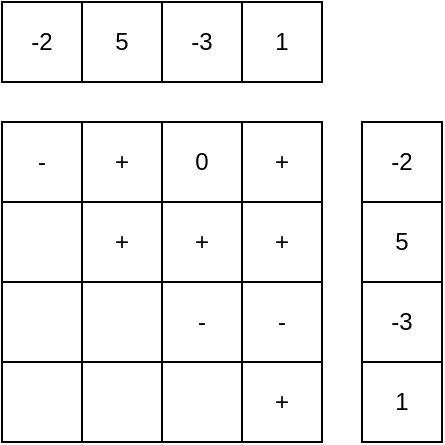 <mxfile version="15.8.7" type="device"><diagram id="1onguDXGb4v8HEVUGqHI" name="페이지-1"><mxGraphModel dx="525" dy="408" grid="1" gridSize="10" guides="1" tooltips="1" connect="1" arrows="1" fold="1" page="1" pageScale="1" pageWidth="10000" pageHeight="10000" math="0" shadow="0"><root><mxCell id="0"/><mxCell id="1" parent="0"/><mxCell id="5rJZbzt8Fv3eBhpzug_c-1" value="-" style="rounded=0;whiteSpace=wrap;html=1;" vertex="1" parent="1"><mxGeometry x="520" y="320" width="40" height="40" as="geometry"/></mxCell><mxCell id="5rJZbzt8Fv3eBhpzug_c-2" value="+" style="rounded=0;whiteSpace=wrap;html=1;" vertex="1" parent="1"><mxGeometry x="560" y="320" width="40" height="40" as="geometry"/></mxCell><mxCell id="5rJZbzt8Fv3eBhpzug_c-3" value="0" style="rounded=0;whiteSpace=wrap;html=1;" vertex="1" parent="1"><mxGeometry x="600" y="320" width="40" height="40" as="geometry"/></mxCell><mxCell id="5rJZbzt8Fv3eBhpzug_c-4" value="+" style="rounded=0;whiteSpace=wrap;html=1;" vertex="1" parent="1"><mxGeometry x="640" y="320" width="40" height="40" as="geometry"/></mxCell><mxCell id="5rJZbzt8Fv3eBhpzug_c-5" value="" style="rounded=0;whiteSpace=wrap;html=1;" vertex="1" parent="1"><mxGeometry x="520" y="360" width="40" height="40" as="geometry"/></mxCell><mxCell id="5rJZbzt8Fv3eBhpzug_c-6" value="+" style="rounded=0;whiteSpace=wrap;html=1;" vertex="1" parent="1"><mxGeometry x="560" y="360" width="40" height="40" as="geometry"/></mxCell><mxCell id="5rJZbzt8Fv3eBhpzug_c-7" value="+" style="rounded=0;whiteSpace=wrap;html=1;" vertex="1" parent="1"><mxGeometry x="600" y="360" width="40" height="40" as="geometry"/></mxCell><mxCell id="5rJZbzt8Fv3eBhpzug_c-8" value="+" style="rounded=0;whiteSpace=wrap;html=1;" vertex="1" parent="1"><mxGeometry x="640" y="360" width="40" height="40" as="geometry"/></mxCell><mxCell id="5rJZbzt8Fv3eBhpzug_c-9" value="" style="rounded=0;whiteSpace=wrap;html=1;" vertex="1" parent="1"><mxGeometry x="520" y="400" width="40" height="40" as="geometry"/></mxCell><mxCell id="5rJZbzt8Fv3eBhpzug_c-10" value="" style="rounded=0;whiteSpace=wrap;html=1;" vertex="1" parent="1"><mxGeometry x="560" y="400" width="40" height="40" as="geometry"/></mxCell><mxCell id="5rJZbzt8Fv3eBhpzug_c-11" value="-" style="rounded=0;whiteSpace=wrap;html=1;" vertex="1" parent="1"><mxGeometry x="600" y="400" width="40" height="40" as="geometry"/></mxCell><mxCell id="5rJZbzt8Fv3eBhpzug_c-12" value="-" style="rounded=0;whiteSpace=wrap;html=1;" vertex="1" parent="1"><mxGeometry x="640" y="400" width="40" height="40" as="geometry"/></mxCell><mxCell id="5rJZbzt8Fv3eBhpzug_c-13" value="" style="rounded=0;whiteSpace=wrap;html=1;" vertex="1" parent="1"><mxGeometry x="520" y="440" width="40" height="40" as="geometry"/></mxCell><mxCell id="5rJZbzt8Fv3eBhpzug_c-14" value="" style="rounded=0;whiteSpace=wrap;html=1;" vertex="1" parent="1"><mxGeometry x="560" y="440" width="40" height="40" as="geometry"/></mxCell><mxCell id="5rJZbzt8Fv3eBhpzug_c-15" value="" style="rounded=0;whiteSpace=wrap;html=1;" vertex="1" parent="1"><mxGeometry x="600" y="440" width="40" height="40" as="geometry"/></mxCell><mxCell id="5rJZbzt8Fv3eBhpzug_c-16" value="+" style="rounded=0;whiteSpace=wrap;html=1;" vertex="1" parent="1"><mxGeometry x="640" y="440" width="40" height="40" as="geometry"/></mxCell><mxCell id="5rJZbzt8Fv3eBhpzug_c-17" value="-2" style="rounded=0;whiteSpace=wrap;html=1;" vertex="1" parent="1"><mxGeometry x="520" y="260" width="40" height="40" as="geometry"/></mxCell><mxCell id="5rJZbzt8Fv3eBhpzug_c-18" value="5" style="rounded=0;whiteSpace=wrap;html=1;" vertex="1" parent="1"><mxGeometry x="560" y="260" width="40" height="40" as="geometry"/></mxCell><mxCell id="5rJZbzt8Fv3eBhpzug_c-19" value="-3" style="rounded=0;whiteSpace=wrap;html=1;" vertex="1" parent="1"><mxGeometry x="600" y="260" width="40" height="40" as="geometry"/></mxCell><mxCell id="5rJZbzt8Fv3eBhpzug_c-20" value="1" style="rounded=0;whiteSpace=wrap;html=1;" vertex="1" parent="1"><mxGeometry x="640" y="260" width="40" height="40" as="geometry"/></mxCell><mxCell id="5rJZbzt8Fv3eBhpzug_c-21" value="-2" style="rounded=0;whiteSpace=wrap;html=1;" vertex="1" parent="1"><mxGeometry x="700" y="320" width="40" height="40" as="geometry"/></mxCell><mxCell id="5rJZbzt8Fv3eBhpzug_c-22" value="5" style="rounded=0;whiteSpace=wrap;html=1;" vertex="1" parent="1"><mxGeometry x="700" y="360" width="40" height="40" as="geometry"/></mxCell><mxCell id="5rJZbzt8Fv3eBhpzug_c-23" value="-3" style="rounded=0;whiteSpace=wrap;html=1;" vertex="1" parent="1"><mxGeometry x="700" y="400" width="40" height="40" as="geometry"/></mxCell><mxCell id="5rJZbzt8Fv3eBhpzug_c-24" value="1" style="rounded=0;whiteSpace=wrap;html=1;" vertex="1" parent="1"><mxGeometry x="700" y="440" width="40" height="40" as="geometry"/></mxCell></root></mxGraphModel></diagram></mxfile>